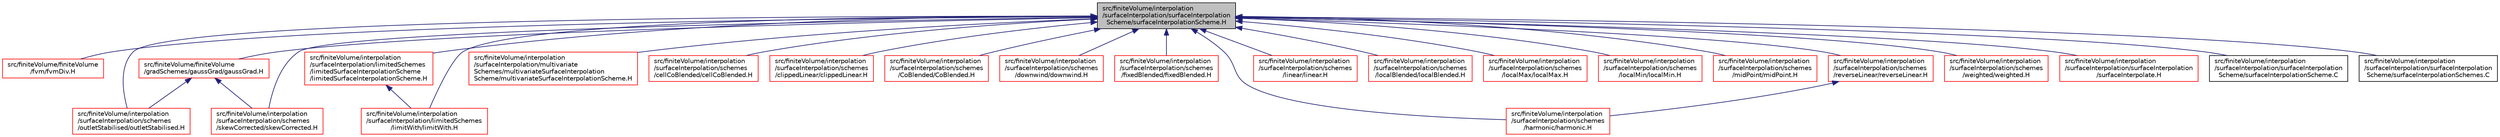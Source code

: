 digraph "src/finiteVolume/interpolation/surfaceInterpolation/surfaceInterpolationScheme/surfaceInterpolationScheme.H"
{
  bgcolor="transparent";
  edge [fontname="Helvetica",fontsize="10",labelfontname="Helvetica",labelfontsize="10"];
  node [fontname="Helvetica",fontsize="10",shape=record];
  Node96 [label="src/finiteVolume/interpolation\l/surfaceInterpolation/surfaceInterpolation\lScheme/surfaceInterpolationScheme.H",height=0.2,width=0.4,color="black", fillcolor="grey75", style="filled", fontcolor="black"];
  Node96 -> Node97 [dir="back",color="midnightblue",fontsize="10",style="solid",fontname="Helvetica"];
  Node97 [label="src/finiteVolume/finiteVolume\l/fvm/fvmDiv.H",height=0.2,width=0.4,color="red",URL="$a03242.html",tooltip="Calculate the matrix for the divergence of the given field and flux. "];
  Node96 -> Node122 [dir="back",color="midnightblue",fontsize="10",style="solid",fontname="Helvetica"];
  Node122 [label="src/finiteVolume/finiteVolume\l/gradSchemes/gaussGrad/gaussGrad.H",height=0.2,width=0.4,color="red",URL="$a03278.html"];
  Node122 -> Node142 [dir="back",color="midnightblue",fontsize="10",style="solid",fontname="Helvetica"];
  Node142 [label="src/finiteVolume/interpolation\l/surfaceInterpolation/schemes\l/outletStabilised/outletStabilised.H",height=0.2,width=0.4,color="red",URL="$a04427.html"];
  Node122 -> Node144 [dir="back",color="midnightblue",fontsize="10",style="solid",fontname="Helvetica"];
  Node144 [label="src/finiteVolume/interpolation\l/surfaceInterpolation/schemes\l/skewCorrected/skewCorrected.H",height=0.2,width=0.4,color="red",URL="$a04475.html"];
  Node96 -> Node146 [dir="back",color="midnightblue",fontsize="10",style="solid",fontname="Helvetica"];
  Node146 [label="src/finiteVolume/interpolation\l/surfaceInterpolation/limitedSchemes\l/limitedSurfaceInterpolationScheme\l/limitedSurfaceInterpolationScheme.H",height=0.2,width=0.4,color="red",URL="$a04145.html"];
  Node146 -> Node174 [dir="back",color="midnightblue",fontsize="10",style="solid",fontname="Helvetica"];
  Node174 [label="src/finiteVolume/interpolation\l/surfaceInterpolation/limitedSchemes\l/limitWith/limitWith.H",height=0.2,width=0.4,color="red",URL="$a04154.html"];
  Node96 -> Node174 [dir="back",color="midnightblue",fontsize="10",style="solid",fontname="Helvetica"];
  Node96 -> Node192 [dir="back",color="midnightblue",fontsize="10",style="solid",fontname="Helvetica"];
  Node192 [label="src/finiteVolume/interpolation\l/surfaceInterpolation/multivariate\lSchemes/multivariateSurfaceInterpolation\lScheme/multivariateSurfaceInterpolationScheme.H",height=0.2,width=0.4,color="red",URL="$a04271.html"];
  Node96 -> Node224 [dir="back",color="midnightblue",fontsize="10",style="solid",fontname="Helvetica"];
  Node224 [label="src/finiteVolume/interpolation\l/surfaceInterpolation/schemes\l/cellCoBlended/cellCoBlended.H",height=0.2,width=0.4,color="red",URL="$a04301.html"];
  Node96 -> Node226 [dir="back",color="midnightblue",fontsize="10",style="solid",fontname="Helvetica"];
  Node226 [label="src/finiteVolume/interpolation\l/surfaceInterpolation/schemes\l/clippedLinear/clippedLinear.H",height=0.2,width=0.4,color="red",URL="$a04316.html"];
  Node96 -> Node228 [dir="back",color="midnightblue",fontsize="10",style="solid",fontname="Helvetica"];
  Node228 [label="src/finiteVolume/interpolation\l/surfaceInterpolation/schemes\l/CoBlended/CoBlended.H",height=0.2,width=0.4,color="red",URL="$a04322.html"];
  Node96 -> Node230 [dir="back",color="midnightblue",fontsize="10",style="solid",fontname="Helvetica"];
  Node230 [label="src/finiteVolume/interpolation\l/surfaceInterpolation/schemes\l/downwind/downwind.H",height=0.2,width=0.4,color="red",URL="$a04340.html"];
  Node96 -> Node232 [dir="back",color="midnightblue",fontsize="10",style="solid",fontname="Helvetica"];
  Node232 [label="src/finiteVolume/interpolation\l/surfaceInterpolation/schemes\l/fixedBlended/fixedBlended.H",height=0.2,width=0.4,color="red",URL="$a04352.html"];
  Node96 -> Node234 [dir="back",color="midnightblue",fontsize="10",style="solid",fontname="Helvetica"];
  Node234 [label="src/finiteVolume/interpolation\l/surfaceInterpolation/schemes\l/harmonic/harmonic.H",height=0.2,width=0.4,color="red",URL="$a04358.html"];
  Node96 -> Node236 [dir="back",color="midnightblue",fontsize="10",style="solid",fontname="Helvetica"];
  Node236 [label="src/finiteVolume/interpolation\l/surfaceInterpolation/schemes\l/linear/linear.H",height=0.2,width=0.4,color="red",URL="$a41714.html"];
  Node96 -> Node238 [dir="back",color="midnightblue",fontsize="10",style="solid",fontname="Helvetica"];
  Node238 [label="src/finiteVolume/interpolation\l/surfaceInterpolation/schemes\l/localBlended/localBlended.H",height=0.2,width=0.4,color="red",URL="$a04397.html"];
  Node96 -> Node240 [dir="back",color="midnightblue",fontsize="10",style="solid",fontname="Helvetica"];
  Node240 [label="src/finiteVolume/interpolation\l/surfaceInterpolation/schemes\l/localMax/localMax.H",height=0.2,width=0.4,color="red",URL="$a04403.html"];
  Node96 -> Node243 [dir="back",color="midnightblue",fontsize="10",style="solid",fontname="Helvetica"];
  Node243 [label="src/finiteVolume/interpolation\l/surfaceInterpolation/schemes\l/localMin/localMin.H",height=0.2,width=0.4,color="red",URL="$a04409.html"];
  Node96 -> Node245 [dir="back",color="midnightblue",fontsize="10",style="solid",fontname="Helvetica"];
  Node245 [label="src/finiteVolume/interpolation\l/surfaceInterpolation/schemes\l/midPoint/midPoint.H",height=0.2,width=0.4,color="red",URL="$a04421.html"];
  Node96 -> Node142 [dir="back",color="midnightblue",fontsize="10",style="solid",fontname="Helvetica"];
  Node96 -> Node247 [dir="back",color="midnightblue",fontsize="10",style="solid",fontname="Helvetica"];
  Node247 [label="src/finiteVolume/interpolation\l/surfaceInterpolation/schemes\l/reverseLinear/reverseLinear.H",height=0.2,width=0.4,color="red",URL="$a04469.html"];
  Node247 -> Node234 [dir="back",color="midnightblue",fontsize="10",style="solid",fontname="Helvetica"];
  Node96 -> Node144 [dir="back",color="midnightblue",fontsize="10",style="solid",fontname="Helvetica"];
  Node96 -> Node249 [dir="back",color="midnightblue",fontsize="10",style="solid",fontname="Helvetica"];
  Node249 [label="src/finiteVolume/interpolation\l/surfaceInterpolation/schemes\l/weighted/weighted.H",height=0.2,width=0.4,color="red",URL="$a04496.html"];
  Node96 -> Node251 [dir="back",color="midnightblue",fontsize="10",style="solid",fontname="Helvetica"];
  Node251 [label="src/finiteVolume/interpolation\l/surfaceInterpolation/surfaceInterpolation\l/surfaceInterpolate.H",height=0.2,width=0.4,color="red",URL="$a41735.html",tooltip="Surface Interpolation. "];
  Node96 -> Node253 [dir="back",color="midnightblue",fontsize="10",style="solid",fontname="Helvetica"];
  Node253 [label="src/finiteVolume/interpolation\l/surfaceInterpolation/surfaceInterpolation\lScheme/surfaceInterpolationScheme.C",height=0.2,width=0.4,color="black",URL="$a04511.html"];
  Node96 -> Node254 [dir="back",color="midnightblue",fontsize="10",style="solid",fontname="Helvetica"];
  Node254 [label="src/finiteVolume/interpolation\l/surfaceInterpolation/surfaceInterpolation\lScheme/surfaceInterpolationSchemes.C",height=0.2,width=0.4,color="black",URL="$a04517.html"];
}
